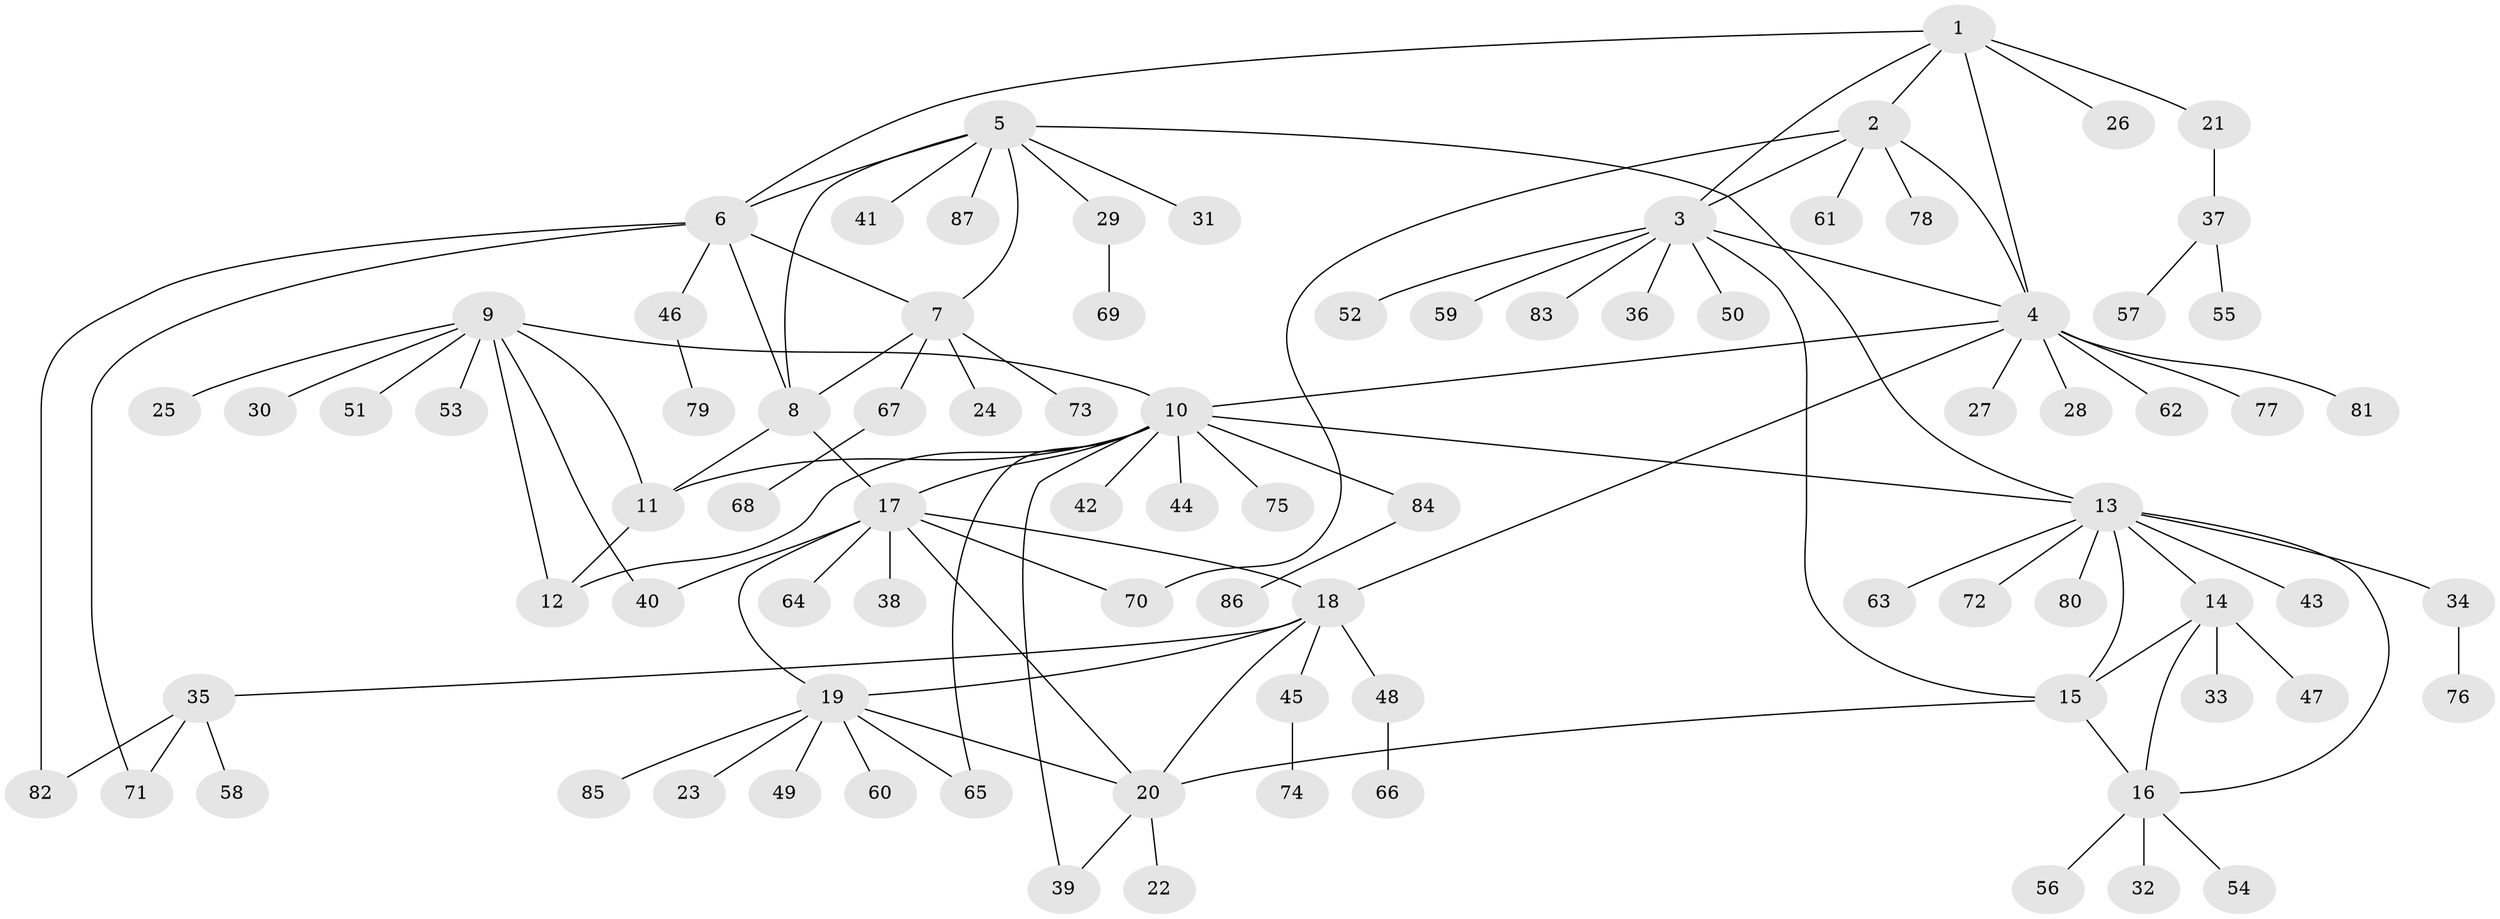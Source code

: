 // Generated by graph-tools (version 1.1) at 2025/15/03/09/25 04:15:46]
// undirected, 87 vertices, 113 edges
graph export_dot {
graph [start="1"]
  node [color=gray90,style=filled];
  1;
  2;
  3;
  4;
  5;
  6;
  7;
  8;
  9;
  10;
  11;
  12;
  13;
  14;
  15;
  16;
  17;
  18;
  19;
  20;
  21;
  22;
  23;
  24;
  25;
  26;
  27;
  28;
  29;
  30;
  31;
  32;
  33;
  34;
  35;
  36;
  37;
  38;
  39;
  40;
  41;
  42;
  43;
  44;
  45;
  46;
  47;
  48;
  49;
  50;
  51;
  52;
  53;
  54;
  55;
  56;
  57;
  58;
  59;
  60;
  61;
  62;
  63;
  64;
  65;
  66;
  67;
  68;
  69;
  70;
  71;
  72;
  73;
  74;
  75;
  76;
  77;
  78;
  79;
  80;
  81;
  82;
  83;
  84;
  85;
  86;
  87;
  1 -- 2;
  1 -- 3;
  1 -- 4;
  1 -- 6;
  1 -- 21;
  1 -- 26;
  2 -- 3;
  2 -- 4;
  2 -- 61;
  2 -- 70;
  2 -- 78;
  3 -- 4;
  3 -- 15;
  3 -- 36;
  3 -- 50;
  3 -- 52;
  3 -- 59;
  3 -- 83;
  4 -- 10;
  4 -- 18;
  4 -- 27;
  4 -- 28;
  4 -- 62;
  4 -- 77;
  4 -- 81;
  5 -- 6;
  5 -- 7;
  5 -- 8;
  5 -- 13;
  5 -- 29;
  5 -- 31;
  5 -- 41;
  5 -- 87;
  6 -- 7;
  6 -- 8;
  6 -- 46;
  6 -- 71;
  6 -- 82;
  7 -- 8;
  7 -- 24;
  7 -- 67;
  7 -- 73;
  8 -- 11;
  8 -- 17;
  9 -- 10;
  9 -- 11;
  9 -- 12;
  9 -- 25;
  9 -- 30;
  9 -- 40;
  9 -- 51;
  9 -- 53;
  10 -- 11;
  10 -- 12;
  10 -- 13;
  10 -- 17;
  10 -- 39;
  10 -- 42;
  10 -- 44;
  10 -- 65;
  10 -- 75;
  10 -- 84;
  11 -- 12;
  13 -- 14;
  13 -- 15;
  13 -- 16;
  13 -- 34;
  13 -- 43;
  13 -- 63;
  13 -- 72;
  13 -- 80;
  14 -- 15;
  14 -- 16;
  14 -- 33;
  14 -- 47;
  15 -- 16;
  15 -- 20;
  16 -- 32;
  16 -- 54;
  16 -- 56;
  17 -- 18;
  17 -- 19;
  17 -- 20;
  17 -- 38;
  17 -- 40;
  17 -- 64;
  17 -- 70;
  18 -- 19;
  18 -- 20;
  18 -- 35;
  18 -- 45;
  18 -- 48;
  19 -- 20;
  19 -- 23;
  19 -- 49;
  19 -- 60;
  19 -- 65;
  19 -- 85;
  20 -- 22;
  20 -- 39;
  21 -- 37;
  29 -- 69;
  34 -- 76;
  35 -- 58;
  35 -- 71;
  35 -- 82;
  37 -- 55;
  37 -- 57;
  45 -- 74;
  46 -- 79;
  48 -- 66;
  67 -- 68;
  84 -- 86;
}
